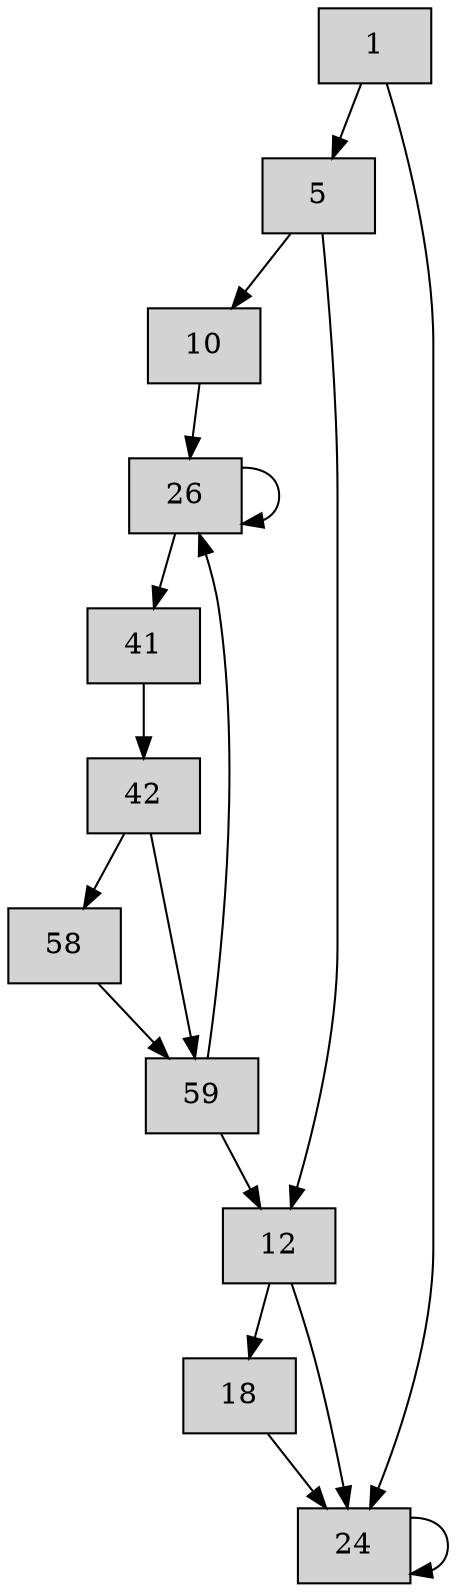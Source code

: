 digraph CFG {
    node[shape=box, style=filled];

    1[label="1"];
    5[label="5"];
    10[label="10"];
    12[label="12"];
    18[label="18"];
    24[label="24"];
    26[label="26"];
    41[label="41"];
    42[label="42"];
    58[label="58"];
    59[label="59"];

    1 -> 24;
    1 -> 5;
    5 -> 10;
    5 -> 12;
    10 -> 26;
    12 -> 24;
    12 -> 18;
    18 -> 24;
    24 -> 24;
    26 -> 41;
    26 -> 26;
    41 -> 42;
    42 -> 59;
    42 -> 58;
    58 -> 59;
    59 -> 12;
    59 -> 26;
}